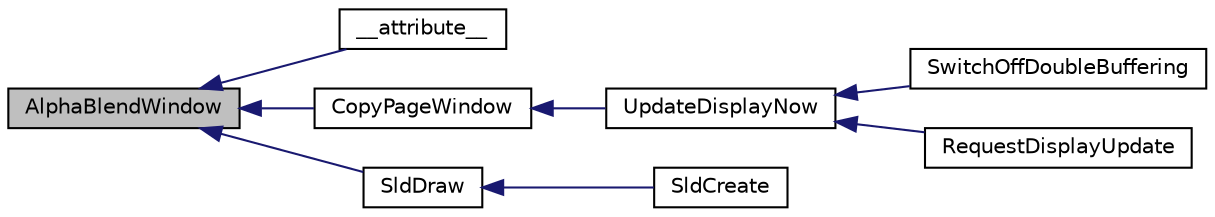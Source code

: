 digraph "AlphaBlendWindow"
{
  edge [fontname="Helvetica",fontsize="10",labelfontname="Helvetica",labelfontsize="10"];
  node [fontname="Helvetica",fontsize="10",shape=record];
  rankdir="LR";
  Node1 [label="AlphaBlendWindow",height=0.2,width=0.4,color="black", fillcolor="grey75", style="filled", fontcolor="black"];
  Node1 -> Node2 [dir="back",color="midnightblue",fontsize="10",style="solid",fontname="Helvetica"];
  Node2 [label="__attribute__",height=0.2,width=0.4,color="black", fillcolor="white", style="filled",URL="$_button_8c.html#af178079fc146b855b67c0361c5f38844"];
  Node1 -> Node3 [dir="back",color="midnightblue",fontsize="10",style="solid",fontname="Helvetica"];
  Node3 [label="CopyPageWindow",height=0.2,width=0.4,color="black", fillcolor="white", style="filled",URL="$mchp_gfx_l_c_c_8c.html#aa86a27ea23433c7857baca8776f27347"];
  Node3 -> Node4 [dir="back",color="midnightblue",fontsize="10",style="solid",fontname="Helvetica"];
  Node4 [label="UpdateDisplayNow",height=0.2,width=0.4,color="black", fillcolor="white", style="filled",URL="$mchp_gfx_l_c_c_8c.html#a9a8ad1167b88569cdd7f8aafc4f48ba2"];
  Node4 -> Node5 [dir="back",color="midnightblue",fontsize="10",style="solid",fontname="Helvetica"];
  Node5 [label="SwitchOffDoubleBuffering",height=0.2,width=0.4,color="black", fillcolor="white", style="filled",URL="$mchp_gfx_l_c_c_8c.html#ab50e395ee13cfd48871193bc4f54be8b"];
  Node4 -> Node6 [dir="back",color="midnightblue",fontsize="10",style="solid",fontname="Helvetica"];
  Node6 [label="RequestDisplayUpdate",height=0.2,width=0.4,color="black", fillcolor="white", style="filled",URL="$mchp_gfx_l_c_c_8c.html#ad9446e11a4c1005c96973cd73911ca17"];
  Node1 -> Node7 [dir="back",color="midnightblue",fontsize="10",style="solid",fontname="Helvetica"];
  Node7 [label="SldDraw",height=0.2,width=0.4,color="black", fillcolor="white", style="filled",URL="$_slider_8h.html#a7c047563deea387da3510b081ccc2bd9"];
  Node7 -> Node8 [dir="back",color="midnightblue",fontsize="10",style="solid",fontname="Helvetica"];
  Node8 [label="SldCreate",height=0.2,width=0.4,color="black", fillcolor="white", style="filled",URL="$_slider_8h.html#a2c24b3f670799ef372288caba9811afd"];
}
